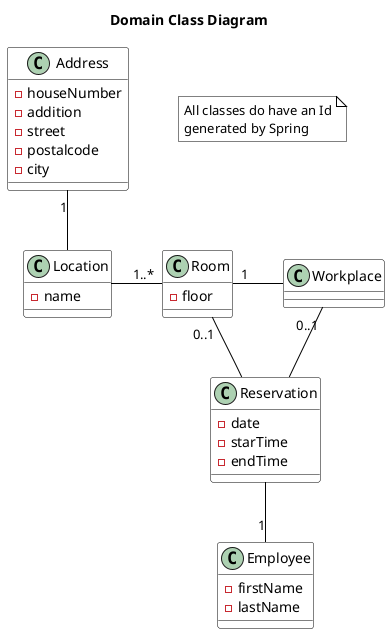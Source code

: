 @startuml
title Domain Class Diagram

note as note1 #white
All classes do have an Id
generated by Spring
end note

'settings
skinparam class {
classAttributeIconSize 0
ArrowColor black
BorderColor black
BackgroundColor white
}

skinparam shadowing false
skinparam stereotypeCBackgroundColor LightBlue
skinparam nodesep 50
skinparam noteBorderColor black

'classes
class Address {
- houseNumber
- addition
- street
- postalcode
- city
}

class Location {
- name
}

class Room {
- floor
}

class Workplace {
}

class Reservation {
- date
- starTime
- endTime
}

class Employee {
- firstName
- lastName
}

'Relations
Address "1" -down- Location
Location -right- "1..*" Room
Room "1" -right- Workplace
Room "0..1" -- Reservation
Workplace "0..1" -- Reservation
Reservation -- "1" Employee

@enduml

